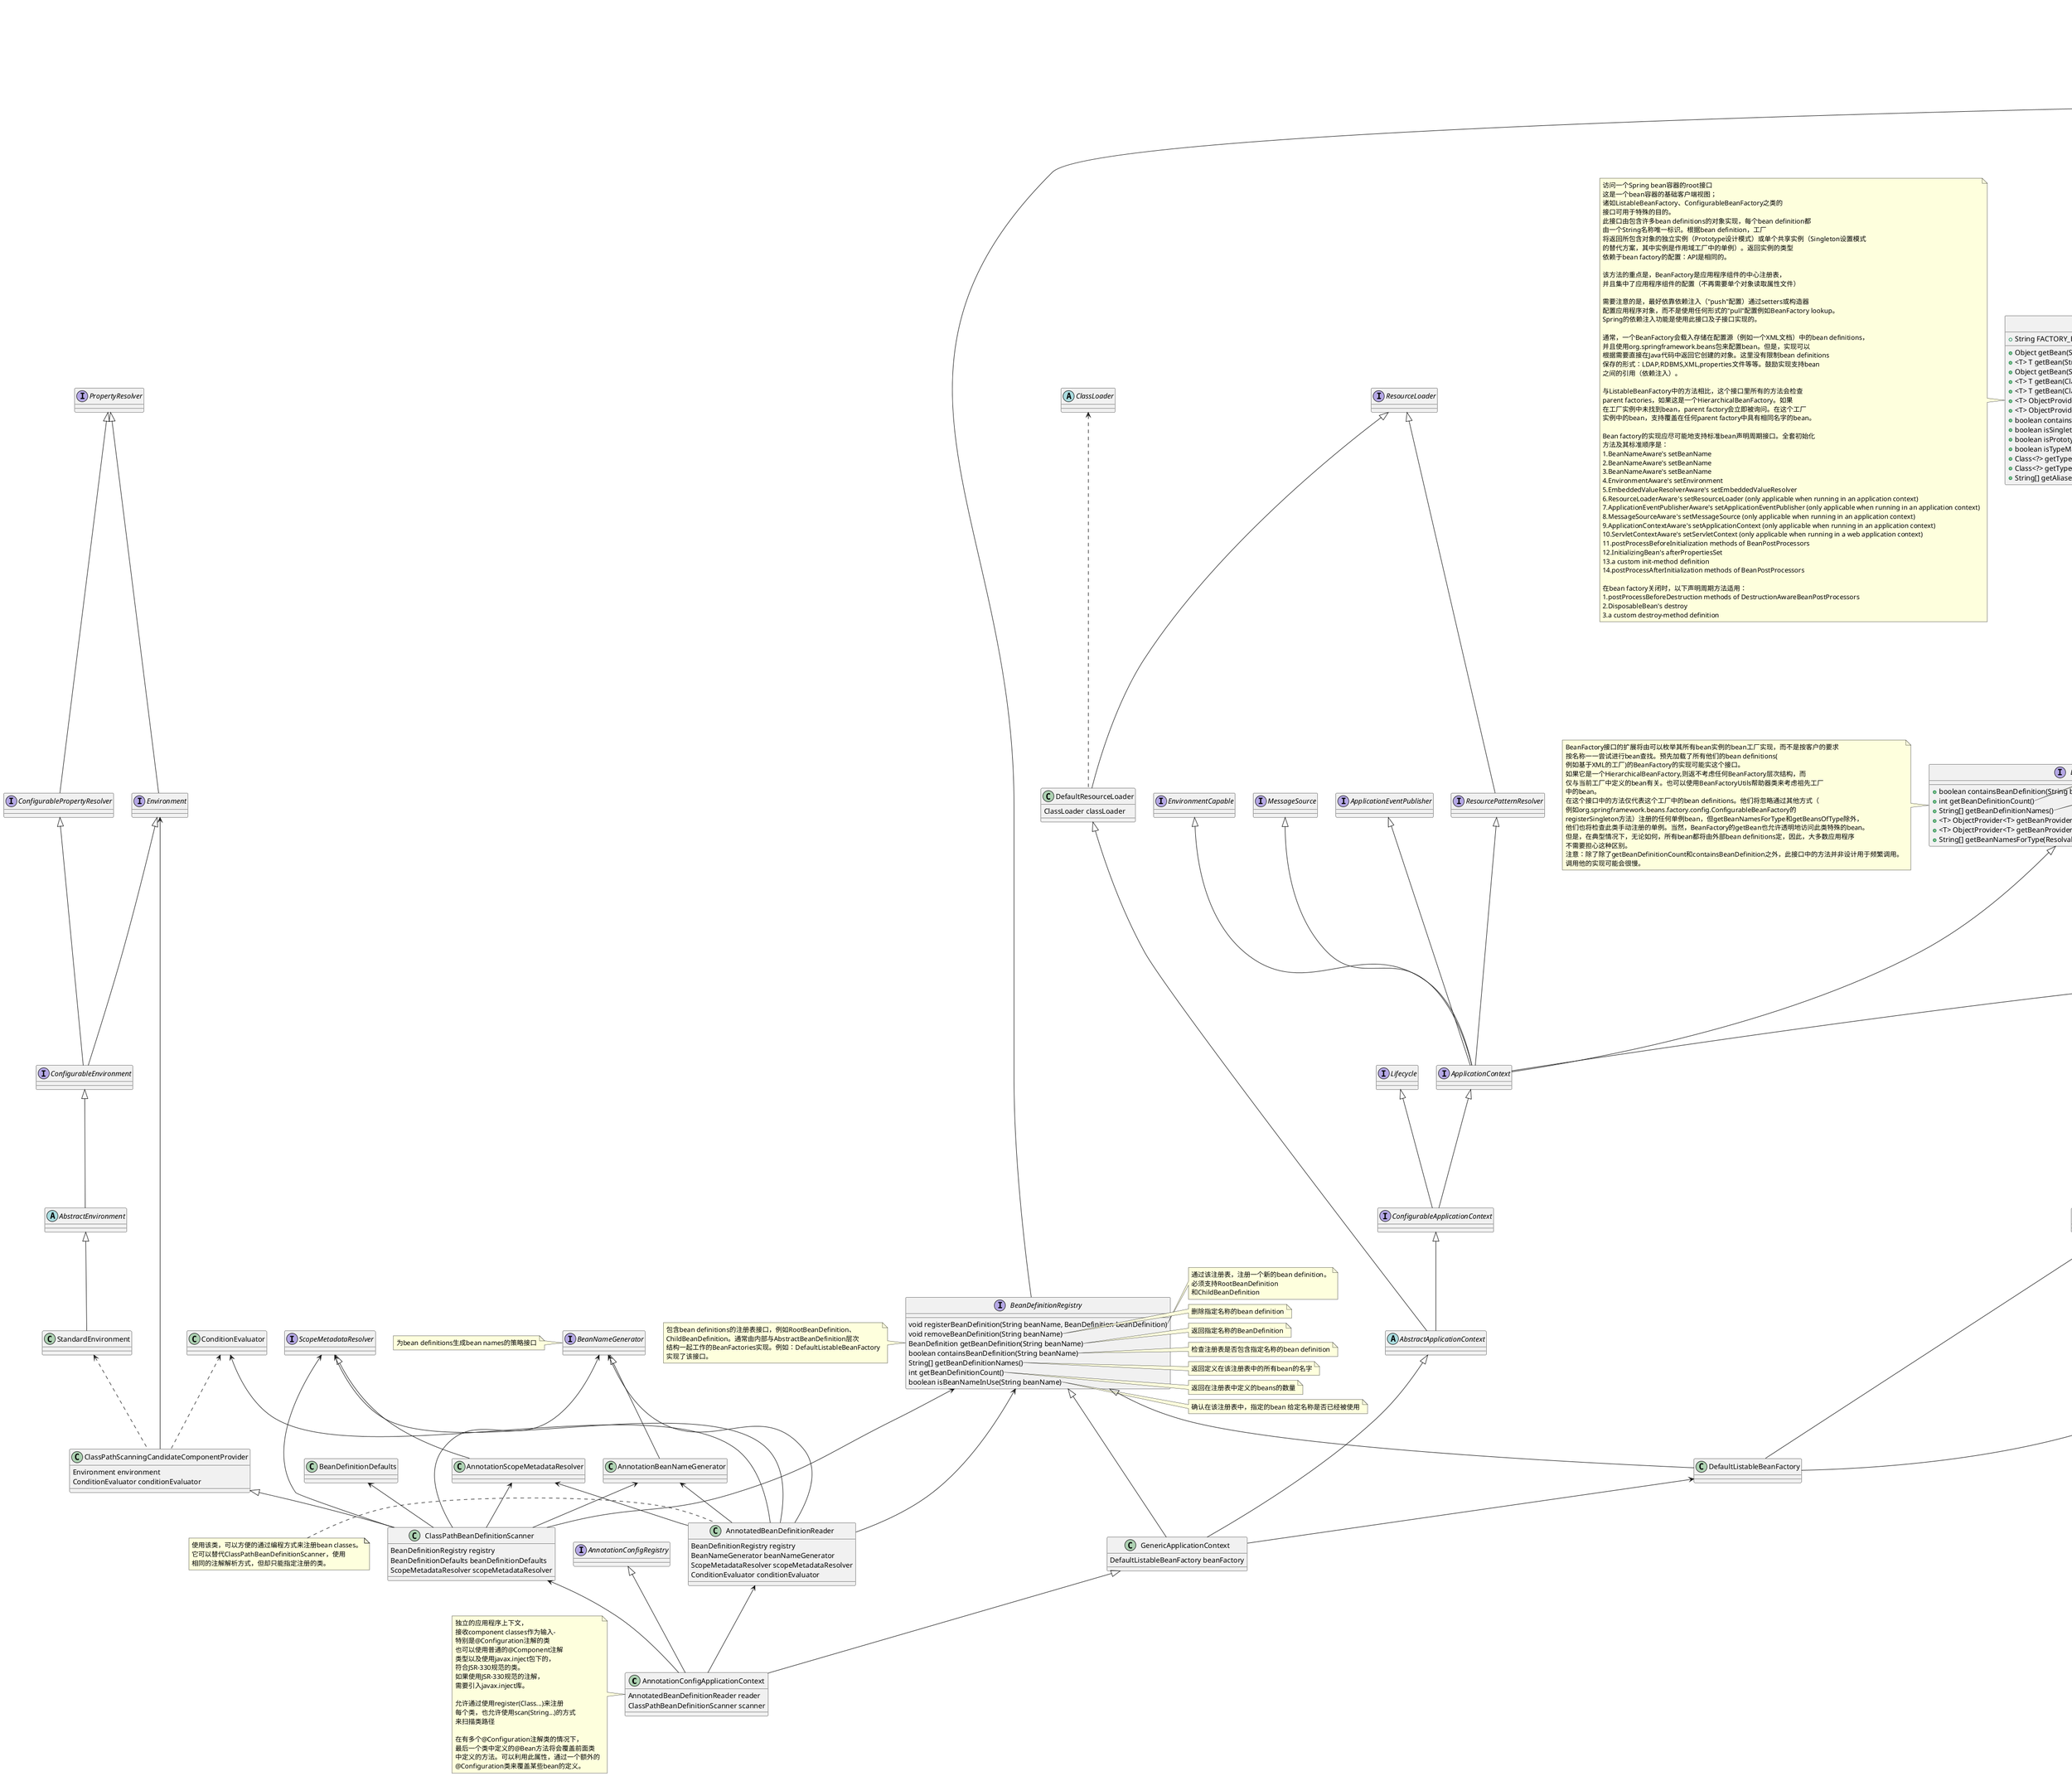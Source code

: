 @startuml
class AnnotationConfigApplicationContext{
   AnnotatedBeanDefinitionReader reader
   ClassPathBeanDefinitionScanner scanner
}
AnnotatedBeanDefinitionReader <-- AnnotationConfigApplicationContext
ClassPathBeanDefinitionScanner <-- AnnotationConfigApplicationContext
GenericApplicationContext <|-- AnnotationConfigApplicationContext
AnnotationConfigRegistry <|-- AnnotationConfigApplicationContext

interface AnnotationConfigRegistry

class GenericApplicationContext{
 DefaultListableBeanFactory beanFactory
}
AbstractApplicationContext <|-- GenericApplicationContext
BeanDefinitionRegistry <|-- GenericApplicationContext
DefaultListableBeanFactory <-- GenericApplicationContext

abstract AbstractApplicationContext
DefaultResourceLoader <|-- AbstractApplicationContext
ConfigurableApplicationContext <|-- AbstractApplicationContext

interface ConfigurableApplicationContext
ApplicationContext <|-- ConfigurableApplicationContext
Lifecycle <|-- ConfigurableApplicationContext

interface Lifecycle

interface ApplicationContext
EnvironmentCapable <|-- ApplicationContext
ListableBeanFactory <|-- ApplicationContext
HierarchicalBeanFactory <|-- ApplicationContext
MessageSource <|-- ApplicationContext
ApplicationEventPublisher <|-- ApplicationContext
ResourcePatternResolver <|-- ApplicationContext

interface EnvironmentCapable
interface MessageSource
interface ApplicationEventPublisher
interface ResourcePatternResolver
ResourceLoader <|-- ResourcePatternResolver

class DefaultResourceLoader{
 ClassLoader classLoader
}
ClassLoader <.. DefaultResourceLoader
ResourceLoader <|-- DefaultResourceLoader
abstract ClassLoader

interface ResourceLoader

class DefaultListableBeanFactory
AbstractAutowireCapableBeanFactory <|-- DefaultListableBeanFactory
ConfigurableListableBeanFactory <|-- DefaultListableBeanFactory
BeanDefinitionRegistry <|-- DefaultListableBeanFactory

interface ConfigurableListableBeanFactory
ListableBeanFactory <|-- ConfigurableListableBeanFactory
AutowireCapableBeanFactory <|-- ConfigurableListableBeanFactory
ConfigurableBeanFactory <|-- ConfigurableListableBeanFactory

interface ListableBeanFactory{
+boolean containsBeanDefinition(String beanName)
+int getBeanDefinitionCount()
+String[] getBeanDefinitionNames()
+<T> ObjectProvider<T> getBeanProvider(Class<T> requiredType, boolean allowEagerInit)
+<T> ObjectProvider<T> getBeanProvider(ResolvableType requiredType, boolean allowEagerInit)
+String[] getBeanNamesForType(ResolvableType type)
}
BeanFactory <|-- ListableBeanFactory
note left of ListableBeanFactory
BeanFactory接口的扩展将由可以枚举其所有bean实例的bean工厂实现，而不是按客户的要求
按名称一一尝试进行bean查找。预先加载了所有他们的bean definitions(
例如基于XML的工厂)的BeanFactory的实现可能实这个接口。
如果它是一个HierarchicalBeanFactory,则返不考虑任何BeanFactory层次结构，而
仅与当前工厂中定义的bean有关。也可以使用BeanFactoryUtils帮助器类来考虑祖先工厂
中的bean。
在这个接口中的方法仅代表这个工厂中的bean definitions。他们将忽略通过其他方式（
例如org.springframework.beans.factory.config.ConfigurableBeanFactory的
registerSingleton方法）注册的任何单例bean，但getBeanNamesForType和getBeansOfType除外，
他们也将检查此类手动注册的单例。当然，BeanFactory的getBean也允许透明地访问此类特殊的bean。
但是，在典型情况下，无论如何，所有bean都将由外部bean definitions定，因此，大多数应用程序
不需要担心这种区别。
注意：除了除了getBeanDefinitionCount和containsBeanDefinition之外，此接口中的方法并非设计用于频繁调用。
调用他的实现可能会很慢。
end note
note right of ListableBeanFactory::containsBeanDefinition
检查这个工厂是否包含指定名称的bean definition。
不考虑该工厂可能参与的任何层次结构，并且将忽略通过bean definitions以外的其他方式注册的任何
单例bean。
end note
note right of ListableBeanFactory::getBeanDefinitionCount
返回工中bean定义的数量。
不考虑该工厂可能参与的任何层次结构，并且将忽略通过bean definitions以外的其他方式注册的任何
单例bean。
end note
note right of ListableBeanFactory::getBeanDefinitionNames
返回该工厂中定义的所有bean的名字。
不考虑该工厂可能参与的任何层次结构，并且将忽略通过bean definitions以外的其他方式注册的任何
单例bean。
end note
note right of ListableBeanFactory::"getBeanProvider(Class<T> requiredType, boolean allowEagerInit)"
返回指定bean的provider，以允许按需延迟检索实例，包括可用性和唯一性选项
end note
note right of ListableBeanFactory::"getBeanProvider(ResolvableType requiredType, boolean allowEagerInit)"
返回指定bean的provider，以允许按需延迟检索实例，包括可用性和唯一性选项
end note
note right of ListableBeanFactory::"getBeanNamesForType"
169 / 5000
翻译结果
根据Factory Beans的bean定义或getObjectType的值判断，
返回与给定类型（包括子类）匹配的bean的名称。
注意：这个方法仅自省顶级bean。它不检查可能也与指定类型匹配的嵌套bean。
是否考虑由FactoryBeans创建的对象，这意味着将初始化FactoryBeans。
如果由FactoryBean创建的对象不匹配，则原始FactoryBean本身将与该类型匹配。
不考虑该工厂可能参与的任何层次结构。
也可以使用BeanFactoryUtils的beanNamesForTypeIncludedAncestors
在祖先工厂中包括bean。
注意：不要忽略通过bean定义以外的其他方式注册的单例bean。
此版本的getBeanNamesForType匹配所有类型的bean，无论是单例，
原型还是FactoryBeans。 在大多数实现中，结果将与
getBeanNamesForType（type，true，true）相同。
此方法返回的Bean名称应始终尽可能按后端配置中定义的顺序返回Bean名称。
end note


abstract AbstractAutowireCapableBeanFactory
AbstractBeanFactory <|-- AbstractAutowireCapableBeanFactory
AutowireCapableBeanFactory <|-- AbstractAutowireCapableBeanFactory

interface AutowireCapableBeanFactory
BeanFactory <|-- AutowireCapableBeanFactory

abstract AbstractBeanFactory{
    BeanFactory parentBeanFactory
}
FactoryBeanRegistrySupport <|-- AbstractBeanFactory
ConfigurableBeanFactory <|-- AbstractBeanFactory
BeanFactory <.. AbstractBeanFactory

interface ConfigurableBeanFactory
HierarchicalBeanFactory <|-- ConfigurableBeanFactory
SingletonBeanRegistry <|-- ConfigurableBeanFactory

interface HierarchicalBeanFactory
BeanFactory <|-- HierarchicalBeanFactory
interface BeanFactory{
+String FACTORY_BEAN_PREFIX = "&";
+Object getBean(String name) throws BeansException
+<T> T getBean(String name, Class<T> requiredType) throws BeansException
+Object getBean(String name, Object... args) throws BeansException
+<T> T getBean(Class<T> requiredType) throws BeansException
+<T> T getBean(Class<T> requiredType, Object... args) throws BeansException
+<T> ObjectProvider<T> getBeanProvider(Class<T> requiredType)
+<T> ObjectProvider<T> getBeanProvider(ResolvableType requiredType)
+boolean containsBean(String name)
+boolean isSingleton(String name) throws NoSuchBeanDefinitionException
+boolean isPrototype(String name) throws NoSuchBeanDefinitionException
+boolean isTypeMatch(String name, ResolvableType typeToMatch) throws NoSuchBeanDefinitionException
+Class<?> getType(String name) throws NoSuchBeanDefinitionException
+Class<?> getType(String name, boolean allowFactoryBeanInit) throws NoSuchBeanDefinitionException
+String[] getAliases(String name)
}
note right of BeanFactory::FACTORY_BEAN_PREFIX
用来取消引用FactoryBean实例，并且将其与FactoryBean创建的
bean区分开来
end note
note right of BeanFactory::"getBean(String name)"
返回特定bean的实例，这个实例可能是一个共享的或独立的。
这个方法允许使用一个Spring BeanFactory来替代单例或原型设计模式。
对于单例bean，调用者可以保留对返回对象的引用。

将别名转换为相应规范的bean name

如果在这个工厂实例中没有找到bean，将会向parent factory请求。
end note
note right of BeanFactory::"getBean(String name, Class<T> requiredType)"
与getBean(String)的行为一样，但是如果bean不是要求的类型，则通过抛出
BeanNotOfRequiredTypeException来提供类型安全性的度量。这意味着在正确地结果转换
中，不会抛出ClassCastException，但是getBean(String)会抛出这个异常。
end note
note right of BeanFactory::"getBean(String name, Object... args)"
允许指定明确的构造器参数或工厂方法参数，来覆盖在bean definition中默认的参数
end note
note right of BeanFactory::"getBean(Class<T> requiredType)"
返回通过指定对象的类型的唯一bean实例。
该方法进入ListableBeanFactory,按类型范围查找，但也可以根据给定类的名称
转换为常规的按名称查找。对于跨bean集的更广泛的检索操作，请使用该方法进入ListableBeanFactory
和/或BeanFactoryUtils
end note
note right of BeanFactory::"getBean(Class<T> requiredType, Object... args)"
允许指定构造器参数/工厂方法参数来覆盖默认参数
end note
note right of BeanFactory::"getBeanProvider(Class<T> requiredType)"
为特定bean提供一个provider，以允许按需延迟检索实例，包括可用性和唯一性选项
end note
note right of BeanFactory::"getBeanProvider(ResolvableType requiredType)"
requiredType-bean必须匹配的类型；可以是一个泛型类型声明。注意，与反射性注入点相比，
此处不支持集合类型。为了以编程方式检索与特定类型匹配的bean列表，请在此处指定实际
bean类型作为参数，然后使用ObjectProvicer.orderedStream()或他的延迟流/迭代选项。
end note
note right of BeanFactory::containsBean
这个bean factory是否包含指定名称的bean definition或外部注册的单例实例？
如果指定名称是一个别名，它将会在被转换为规范的bean name。
如果这个工厂是hierarchical，如果没有找到bean，则将向parent factory询问
end note
note right of BeanFactory::isSingleton
这个bean是共享单例吗？也就是说，getBean总是返回相同实例吗？
注意：这个方法返回false，没有清楚地表明它是一个独立实例。它表明了这是一个非单例实例，
也可以对应于作用域bean。使用isPrototype操作来明确地检查独立实例。
end note
note right of BeanFactory::isPrototype
这个bean实例是一个prototype吗？也就是说，getBean总是返回独立的实例？
注意：这个方法返回false，没有清楚的表示它是一个非独立实例，它也可以对应于作用域bean。
使用isSingleton操作来明确地检查共享单例实例。
end note
note right of BeanFactory::isTypeMatch
end note
note right of BeanFactory::getType
返回指定名称的bean类型
end note
note right of BeanFactory::"getType(String name, boolean allowFactoryBeanInit)"
返回指定名称的bean类型。
end note
note right of BeanFactory::getAliases
返回指定bean名称的别名
end note
note left of BeanFactory
访问一个Spring bean容器的root接口
这是一个bean容器的基础客户端视图；
诸如ListableBeanFactory、ConfigurableBeanFactory之类的
接口可用于特殊的目的。
此接口由包含许多bean definitions的对象实现，每个bean definition都
由一个String名称唯一标识。根据bean definition，工厂
将返回所包含对象的独立实例（Prototype设计模式）或单个共享实例（Singleton设置模式
的替代方案，其中实例是作用域工厂中的单例）。返回实例的类型
依赖于bean factory的配置：API是相同的。

该方法的重点是，BeanFactory是应用程序组件的中心注册表，
并且集中了应用程序组件的配置（不再需要单个对象读取属性文件）

需要注意的是，最好依靠依赖注入（"push"配置）通过setters或构造器
配置应用程序对象，而不是使用任何形式的"pull"配置例如BeanFactory lookup。
Spring的依赖注入功能是使用此接口及子接口实现的。

通常，一个BeanFactory会载入存储在配置源（例如一个XML文档）中的bean definitions，
并且使用org.springframework.beans包来配置bean。但是，实现可以
根据需要直接在Java代码中返回它创建的对象。这里没有限制bean definitions
保存的形式：LDAP,RDBMS,XML,properties文件等等。鼓励实现支持bean
之间的引用（依赖注入）。

与ListableBeanFactory中的方法相比，这个接口里所有的方法会检查
parent factories，如果这是一个HierarchicalBeanFactory。如果
在工厂实例中未找到bean，parent factory会立即被询问。在这个工厂
实例中的bean，支持覆盖在任何parent factory中具有相同名字的bean。

Bean factory的实现应尽可能地支持标准bean声明周期接口。全套初始化
方法及其标准顺序是：
1.BeanNameAware's setBeanName
2.BeanNameAware's setBeanName
3.BeanNameAware's setBeanName
4.EnvironmentAware's setEnvironment
5.EmbeddedValueResolverAware's setEmbeddedValueResolver
6.ResourceLoaderAware's setResourceLoader (only applicable when running in an application context)
7.ApplicationEventPublisherAware's setApplicationEventPublisher (only applicable when running in an application context)
8.MessageSourceAware's setMessageSource (only applicable when running in an application context)
9.ApplicationContextAware's setApplicationContext (only applicable when running in an application context)
10.ServletContextAware's setServletContext (only applicable when running in a web application context)
11.postProcessBeforeInitialization methods of BeanPostProcessors
12.InitializingBean's afterPropertiesSet
13.a custom init-method definition
14.postProcessAfterInitialization methods of BeanPostProcessors

在bean factory关闭时，以下声明周期方法适用：
1.postProcessBeforeDestruction methods of DestructionAwareBeanPostProcessors
2.DisposableBean's destroy
3.a custom destroy-method definition
end note

abstract FactoryBeanRegistrySupport{
-final Map<String, Object> factoryBeanObjectCache = new ConcurrentHashMap<>(16)
#Class<?> getTypeForFactoryBean(FactoryBean<?> factoryBean)
#Object getCachedObjectForFactoryBean(String beanName)
#Object getObjectFromFactoryBean(FactoryBean<?> factory, String beanName, boolean shouldPostProcess)
#Object doGetObjectFromFactoryBean(FactoryBean<?> factory, String beanName) throws BeanCreationException
#bject postProcessObjectFromFactoryBean(Object object, String beanName) throws BeansException
#FactoryBean<?> getFactoryBean(String beanName, Object beanInstance) throws BeansException
#protected void removeSingleton(String beanName)
#protected void clearSingletonCache()
#AccessControlContext getAccessControlContext()
}
DefaultSingletonBeanRegistry <|-- FactoryBeanRegistrySupport
note left of FactoryBeanRegistrySupport
支持需要处理FactoryBean实例的单例注册表的基类，集成了DefaultSingletonBeanRegistry的
单例管理功能
end note
note right of FactoryBeanRegistrySupport::factoryBeanObjectCache
缓存通过FactoryBean创建的打你对象：FactoryBean name到对象的映射
end note
note right of FactoryBeanRegistrySupport::"getTypeForFactoryBean(FactoryBean<?> factoryBean)"
确定指定FactoryBean的类型
end note
note right of FactoryBeanRegistrySupport::"getCachedObjectForFactoryBean(String beanName)"
用指定的FactoryBean，从缓存中获取对象。
end note
note right of FactoryBeanRegistrySupport::getObjectFromFactoryBean
用指定的FactoryBean获取一个对象
end note
note right of FactoryBeanRegistrySupport::doGetObjectFromFactoryBean
用指定的FactoryBean获取一个对象
end note
note right of FactoryBeanRegistrySupport::postProcessObjectFromFactoryBean
对从指定FactoryBean获取的对象进行后处理。将结果暴露给bean引用。
end note
note right of FactoryBeanRegistrySupport::getFactoryBean
如果可能，根据指定bean获取一个FactoryBean
end note
note right of FactoryBeanRegistrySupport::removeSingleton
覆盖了清除FactoryBean对象缓存
end note
note right of FactoryBeanRegistrySupport::clearSingletonCache
覆盖了清除FactoryBean对象缓存
end note
note right of FactoryBeanRegistrySupport::getAccessControlContext
返回这个bean factory的安全的上下文。
end note

class DefaultSingletonBeanRegistry{
-static final int SUPPRESSED_EXCEPTIONS_LIMIT = 100
-final Map<String, Object> singletonObjects = new ConcurrentHashMap<>(256)
-final Map<String, ObjectFactory<?>> singletonFactories = new HashMap<>(16)
-final Map<String, Object> earlySingletonObjects = new ConcurrentHashMap<>(16)
-final Set<String> registeredSingletons = new LinkedHashSet<>(256)
-final Set<String> singletonsCurrentlyInCreation = Collections.newSetFromMap(new ConcurrentHashMap<>(16))
-final Set<String> inCreationCheckExclusions = Collections.newSetFromMap(new ConcurrentHashMap<>(16))
-Set<Exception> suppressedExceptions
-boolean singletonsCurrentlyInDestruction = false
-final Map<String, Object> disposableBeans = new LinkedHashMap<>()
-final Map<String, Set<String>> containedBeanMap = new ConcurrentHashMap<>(16)
-final Map<String, Set<String>> dependentBeanMap = new ConcurrentHashMap<>(64)
-final Map<String, Set<String>> dependenciesForBeanMap = new ConcurrentHashMap<>(64)
}
SimpleAliasRegistry <|-- DefaultSingletonBeanRegistry
SingletonBeanRegistry <|-- DefaultSingletonBeanRegistry
note left of DefaultSingletonBeanRegistry
共享bean实例的通用注册表，实现了SingletonBeanRegistry。
允许注册单例实例，所有注册表的调用通过bean名称这都应该共享该实例。
为了在注册表关闭时销毁bean，也支持DisposableBean实例的注册，（可能与已注册的单例相对应，也可能不对应）。
这个类主要作为org.springframework.beans.factory.BeanFactory实现的基类，
从而排除了单例bean实例的常见管理。注意，org.springframework.beans.factory.config.ConfigurableBeanFactory
接口扩展了SingletonBeanRegistry接口。
注意，与AbstractBeanFactory和DefaultListableBeanFactory(从其继承)相比，
此类既不假设bean definition定义概念也不为bean实例指定创建过程。可以作为
委托的嵌套帮助器。
end note
note right of DefaultSingletonBeanRegistry::SUPPRESSED_EXCEPTIONS_LIMIT
保留的最大异常数
end note
note right of DefaultSingletonBeanRegistry::singletonObject
缓存单例对象，bean name到bean实例的映射
end note
note right of DefaultSingletonBeanRegistry::singletonFactories
缓存单例工厂；bean name到ObjectFactory的映射
end note
note right of DefaultSingletonBeanRegistry::earlySingletonObjects
缓存单例对象；bean name到bean实例的映射
end note
note right of DefaultSingletonBeanRegistry::registeredSingletons
已注册单例的集合，包括按顺序注册的bean names。
end note
note right of DefaultSingletonBeanRegistry::singletonsCurrentlyInCreation
当前正在创建的bean name的集合
end note
note right of DefaultSingletonBeanRegistry::inCreationCheckExclusions
当前从创建检查中排除的bean names
end note
note right of DefaultSingletonBeanRegistry::suppressedExceptions
异常集合，用于关联相关原因
end note
note right of DefaultSingletonBeanRegistry::singletonsCurrentlyInDestruction
指示是否在destroySingletons中的标志位
end note
note right of DefaultSingletonBeanRegistry::disposableBeans
一次性bean实例；bean name到一次性实例的映射
end note
note right of DefaultSingletonBeanRegistry::containedBeanMap
bean名称包含bean名称集的映射
end note
note right of DefaultSingletonBeanRegistry::dependentBeanMap
bean名称依赖bean名称集的映射
end note
note right of DefaultSingletonBeanRegistry::dependenciesForBeanMap
在相关的bean名称之间映射：bean名称到bean依赖项的bean名称集
end note

class SimpleAliasRegistry{
-private Map<String, String> aliasMap = new ConcurrentHashMap<>(16)
}
AliasRegistry <|-- SimpleAliasRegistry
note top of SimpleAliasRegistry
接口AliasRegistry接口的简单实现
end note
note left of SimpleAliasRegistry::aliasMap
规范名称到别名的映射
end note

interface SingletonBeanRegistry{
+void registerSingleton(String beanName, Object singletonObject)
+Object getSingleton(String beanName)
+boolean containsSingleton(String beanName)
+String[] getSingletonNames()
+int getSingletonCount()
+Object getSingletonMutex()
}
note left of SingletonBeanRegistry
为共享bean实例定义的一个接口。通过org.springframework.beans.BeanFactory的实现，
以便以统一管理的方式公开其单例管理功能
end note
note right of SingletonBeanRegistry::registerSingleton
在注册表中注册一个给定的已存在的对象作为单例。
给定的实例应该被完全初始化；注册表不会执行任何初始化回调（特别是，它不会调用
InitializingBean的afterPropertiesSet方法）。这个实例也不会接受
任何销毁回调（例如DisposableBean的destroy方法）。
在完整的BeanFactory中运行时：如果bean应该接收初始化或销毁回调，请
注册一个bean definition,而不是现有实例。
通常，调用发生在注册配置时，但是也可以在运行时注册单例。因此，注册表实现
应该是同步的单例访问；如果它支持BeanFactory的单例延迟初始化，则无论如何
都应该这样做。
end note
note right of SingletonBeanRegistry::getSingleton
通过名称返回已注册的单例对象的原始类型。
只检查已经实例化的单例；对于还没有实例化的单例bean definition，不会返回该对象。
这个方法的主要目的是用来手动访问已注册的单例。也可以用于以原始方式访问
已创建的bean definition定义的单例。
注意：这个查找方法不能识别FactoryBean前缀或别名。应该在获取单例实例之前，
将其解析为规范的bean名称。
end note
note right of SingletonBeanRegistry::containsSingleton
通过指定名称，检查该注册表中是否存在该单例对象。
只能检查已经实例化的单例；如果单例bean还没有实例化，不会返回true。
这个方法的主要目的是用来手工检查已注册的单例。也可以用来检查通过bean
definition定义的单例是否已经被创建。
为了检查一个bean factory是否包含指定名称的bean 定义，请使用
ListableBeanFactory的containsBeanDefinition方法。调用
containsBeanDefinition和containsSingleton都会回答指定的bean
工厂是否包含给定名称的本地bean实例。
使用BeanFactory的containsBean方法通常为了检查该工厂是否知道
指定名称的bean(无论手动注册的单例实例或通过bean definition创建的)，
也可以用来检查祖先工厂。
注意：这个查找方法不能识别FactoryBean前缀或别名。应该在检查单例状态之前，
将其解析为规范的bean名称。
end note
note right of SingletonBeanRegistry::getSingletonNames
返回该注册表中已经注册的单例bean的名称。
只能检查已经实例化的单例；不能在还有实例化之前返回名称。
这个方法的主要目的是用来手动检查已经注册的单例。也可以用来检查祖先工厂已经创建的单例。
end note
note right of SingletonBeanRegistry::getSingletonCount()
返回此注册表中已经注册的单例数量。
只能用来检查已经实例化的单例；不能对还没有创建的单例进行计数。
end note
note right of SingletonBeanRegistry::getSingletonMutex
返回此注册表使用的单例互斥体（对于外部协作者）
end note

interface AliasRegistry{
   	void registerAlias(String name, String alias)
   	void removeAlias(String alias)
   	boolean isAlias(String name)
   	String[] getAliases(String name)
}
note top of AliasRegistry
管理别名的通用接口。是
org.springframework.beans.factory.support.BeanDefinitionRegistry
的超级接口
end note
note right of AliasRegistry::registerAlias
给定名称，为其注册一个别名
end note
note right of AliasRegistry::removeAlias
从注册表中删除指定的别名
end note
note right of AliasRegistry::isAlias
检查给定名称是否是别名
end note
note right of AliasRegistry::getAliases
返回给定名称的所有别名
end note

class AnnotatedBeanDefinitionReader{
  BeanDefinitionRegistry registry
  BeanNameGenerator beanNameGenerator
  ScopeMetadataResolver scopeMetadataResolver
  ConditionEvaluator conditionEvaluator
}
BeanDefinitionRegistry <-- AnnotatedBeanDefinitionReader
BeanNameGenerator <-- AnnotatedBeanDefinitionReader
AnnotationBeanNameGenerator <-- AnnotatedBeanDefinitionReader
ScopeMetadataResolver <-- AnnotatedBeanDefinitionReader
AnnotationScopeMetadataResolver <-- AnnotatedBeanDefinitionReader
ConditionEvaluator <-- AnnotatedBeanDefinitionReader

interface BeanDefinitionRegistry{
void registerBeanDefinition(String beanName, BeanDefinition beanDefinition)
void removeBeanDefinition(String beanName)
BeanDefinition getBeanDefinition(String beanName)
boolean containsBeanDefinition(String beanName)
String[] getBeanDefinitionNames()
int getBeanDefinitionCount()
boolean isBeanNameInUse(String beanName)
}
note left of BeanDefinitionRegistry
包含bean definitions的注册表接口，例如RootBeanDefinition、
ChildBeanDefinition。通常由内部与AbstractBeanDefinition层次
结构一起工作的BeanFactories实现。例如：DefaultListableBeanFactory
实现了该接口。
end note
note right of BeanDefinitionRegistry::registerBeanDefinition
通过该注册表，注册一个新的bean definition。
必须支持RootBeanDefinition
和ChildBeanDefinition
end note
note right of BeanDefinitionRegistry::removeBeanDefinition
删除指定名称的bean definition
end note
note right of BeanDefinitionRegistry::getBeanDefinition
返回指定名称的BeanDefinition
end note
note right of BeanDefinitionRegistry::containsBeanDefinition
检查注册表是否包含指定名称的bean definition
end note
note right of BeanDefinitionRegistry::getBeanDefinitionNames
返回定义在该注册表中的所有bean的名字
end note
note right of BeanDefinitionRegistry::getBeanDefinitionCount
返回在注册表中定义的beans的数量
end note
note right of BeanDefinitionRegistry::isBeanNameInUse
确认在该注册表中，指定的bean 给定名称是否已经被使用
end note

interface AliasRegistry
AliasRegistry <|-- BeanDefinitionRegistry

interface BeanNameGenerator
class AnnotationBeanNameGenerator
BeanNameGenerator <|-- AnnotationBeanNameGenerator

interface ScopeMetadataResolver
class AnnotationScopeMetadataResolver
ScopeMetadataResolver <|-- AnnotationScopeMetadataResolver

class ClassPathBeanDefinitionScanner{
   BeanDefinitionRegistry registry
   BeanDefinitionDefaults beanDefinitionDefaults
   ScopeMetadataResolver scopeMetadataResolver
}
ClassPathScanningCandidateComponentProvider <|-- ClassPathBeanDefinitionScanner
BeanDefinitionRegistry <-- ClassPathBeanDefinitionScanner
BeanDefinitionDefaults <-- ClassPathBeanDefinitionScanner
ScopeMetadataResolver <-- ClassPathBeanDefinitionScanner
AnnotationScopeMetadataResolver <-- ClassPathBeanDefinitionScanner
BeanNameGenerator <-- ClassPathBeanDefinitionScanner
AnnotationBeanNameGenerator <-- ClassPathBeanDefinitionScanner

class BeanDefinitionDefaults

class ClassPathScanningCandidateComponentProvider{
    Environment environment
    ConditionEvaluator conditionEvaluator
}
ConditionEvaluator <.. ClassPathScanningCandidateComponentProvider
StandardEnvironment <.. ClassPathScanningCandidateComponentProvider
Environment <-- ClassPathScanningCandidateComponentProvider

class StandardEnvironment
AbstractEnvironment <|-- StandardEnvironment

abstract AbstractEnvironment
ConfigurableEnvironment <|-- AbstractEnvironment

interface ConfigurableEnvironment
Environment <|-- ConfigurableEnvironment
ConfigurablePropertyResolver <|-- ConfigurableEnvironment

interface Environment
PropertyResolver <|-- Environment

interface ConfigurablePropertyResolver
PropertyResolver <|-- ConfigurablePropertyResolver

interface PropertyResolver


note left of AnnotationConfigApplicationContext
独立的应用程序上下文，
接收component classes作为输入-
特别是@Configuration注解的类
也可以使用普通的@Component注解
类型以及使用javax.inject包下的，
符合JSR-330规范的类。
如果使用JSR-330规范的注解，
需要引入javax.inject库。

允许通过使用register(Class...)来注册
每个类，也允许使用scan(String...)的方式
来扫描类路径

在有多个@Configuration注解类的情况下，
最后一个类中定义的@Bean方法将会覆盖前面类
中定义的方法。可以利用此属性，通过一个额外的
@Configuration类来覆盖某些bean的定义。
end note

note left of AnnotatedBeanDefinitionReader
使用该类，可以方便的通过编程方式来注册bean classes。
它可以替代ClassPathBeanDefinitionScanner，使用
相同的注解解析方式，但却只能指定注册的类。
end note

note left of BeanNameGenerator
为bean definitions生成bean names的策略接口
end note

@enduml